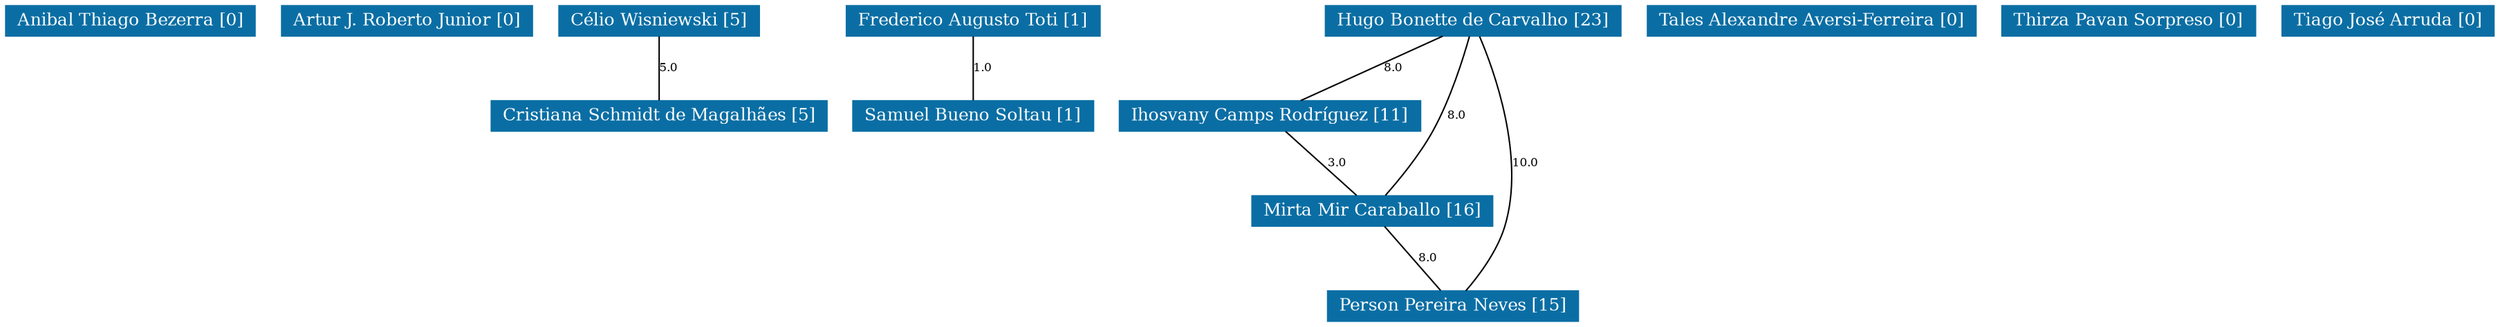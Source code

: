 strict graph grafo2 {
	graph [bb="0,0,1439.5,219",
		id=grafo2,
		overlap=False
	];
	node [fontsize=12,
		label="\N",
		shape=rectangle,
		style=filled
	];
	0	 [URL="membro-8478305453281130.html",
		color="#0A6EA4",
		fontcolor="#FFFFFF",
		height=0.29167,
		label="Anibal Thiago Bezerra [0]",
		pos="71.5,208.5",
		width=1.9861];
	1	 [URL="membro-6122155083160820.html",
		color="#0A6EA4",
		fontcolor="#FFFFFF",
		height=0.29167,
		label="Artur J. Roberto Junior [0]",
		pos="232.5,208.5",
		width=1.9861];
	2	 [URL="membro-4055079165002493.html",
		color="#0A6EA4",
		fontcolor="#FFFFFF",
		height=0.29167,
		label="Célio Wisniewski [5]",
		pos="380.5,208.5",
		width=1.6111];
	3	 [URL="membro-1140012060761818.html",
		color="#0A6EA4",
		fontcolor="#FFFFFF",
		height=0.29167,
		label="Cristiana Schmidt de Magalhães [5]",
		pos="380.5,142.5",
		width=2.5833];
	2 -- 3	 [fontsize=8,
		label=5.0,
		lp="385.5,175.5",
		pos="380.5,197.9 380.5,185.65 380.5,165.62 380.5,153.3"];
	4	 [URL="membro-5154949759339458.html",
		color="#0A6EA4",
		fontcolor="#FFFFFF",
		height=0.29167,
		label="Frederico Augusto Toti [1]",
		pos="560.5,208.5",
		width=1.9861];
	9	 [URL="membro-4318353199461089.html",
		color="#0A6EA4",
		fontcolor="#FFFFFF",
		height=0.29167,
		label="Samuel Bueno Soltau [1]",
		pos="560.5,142.5",
		width=1.9028];
	4 -- 9	 [fontsize=8,
		label=1.0,
		lp="565.5,175.5",
		pos="560.5,197.9 560.5,185.65 560.5,165.62 560.5,153.3"];
	5	 [URL="membro-1642083834158700.html",
		color="#0A6EA4",
		fontcolor="#FFFFFF",
		height=0.29167,
		label="Hugo Bonette de Carvalho [23]",
		pos="853.5,208.5",
		width=2.3194];
	6	 [URL="membro-3732563704810366.html",
		color="#0A6EA4",
		fontcolor="#FFFFFF",
		height=0.29167,
		label="Ihosvany Camps Rodríguez [11]",
		pos="732.5,142.5",
		width=2.3611];
	5 -- 6	 [fontsize=8,
		label=8.0,
		lp="805.5,175.5",
		pos="834.06,197.9 811.48,185.58 774.45,165.38 751.89,153.08"];
	7	 [URL="membro-6165304398755510.html",
		color="#0A6EA4",
		fontcolor="#FFFFFF",
		height=0.29167,
		label="Mirta Mir Caraballo [16]",
		pos="795.5,76.5",
		width=1.875];
	5 -- 7	 [fontsize=8,
		label=8.0,
		lp="840.5,142.5",
		pos="850.38,197.88 845.84,182.91 836.82,154.85 826.5,132 819.23,115.91 808.94,98.251 802.24,87.272"];
	8	 [URL="membro-2380268778692743.html",
		color="#0A6EA4",
		fontcolor="#FFFFFF",
		height=0.29167,
		label="Person Pereira Neves [15]",
		pos="843.5,10.5",
		width=1.9306];
	5 -- 8	 [fontsize=8,
		label=10.0,
		lp="882.5,109.5",
		pos="857.36,197.99 865.56,174.2 883.05,114.52 871.5,66 867.55,49.412 857.81,32.158 850.93,21.38"];
	6 -- 7	 [fontsize=8,
		label=3.0,
		lp="773.5,109.5",
		pos="742.62,131.9 754.31,119.65 773.43,99.622 785.19,87.297"];
	7 -- 8	 [fontsize=8,
		label=8.0,
		lp="827.5,43.5",
		pos="803.21,65.896 812.12,53.653 826.68,33.622 835.65,21.297"];
	10	 [URL="membro-1101341437463729.html",
		color="#0A6EA4",
		fontcolor="#FFFFFF",
		height=0.29167,
		label="Tales Alexandre Aversi-Ferreira [0]",
		pos="1047.5,208.5",
		width=2.5556];
	11	 [URL="membro-3940703666349048.html",
		color="#0A6EA4",
		fontcolor="#FFFFFF",
		height=0.29167,
		label="Thirza Pavan Sorpreso [0]",
		pos="1228.5,208.5",
		width=1.9722];
	12	 [URL="membro-2604391010090933.html",
		color="#0A6EA4",
		fontcolor="#FFFFFF",
		height=0.29167,
		label="Tiago José Arruda [0]",
		pos="1378.5,208.5",
		width=1.6944];
}
